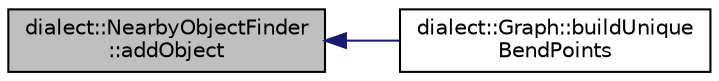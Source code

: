 digraph "dialect::NearbyObjectFinder::addObject"
{
  edge [fontname="Helvetica",fontsize="10",labelfontname="Helvetica",labelfontsize="10"];
  node [fontname="Helvetica",fontsize="10",shape=record];
  rankdir="LR";
  Node3 [label="dialect::NearbyObjectFinder\l::addObject",height=0.2,width=0.4,color="black", fillcolor="grey75", style="filled", fontcolor="black"];
  Node3 -> Node4 [dir="back",color="midnightblue",fontsize="10",style="solid",fontname="Helvetica"];
  Node4 [label="dialect::Graph::buildUnique\lBendPoints",height=0.2,width=0.4,color="black", fillcolor="white", style="filled",URL="$classdialect_1_1Graph.html#a8493b1e54c6eb3b2eb732854f8f0d734",tooltip="Build and return Nodes representing every point at which any Edge has a bend in its connector route..."];
}
